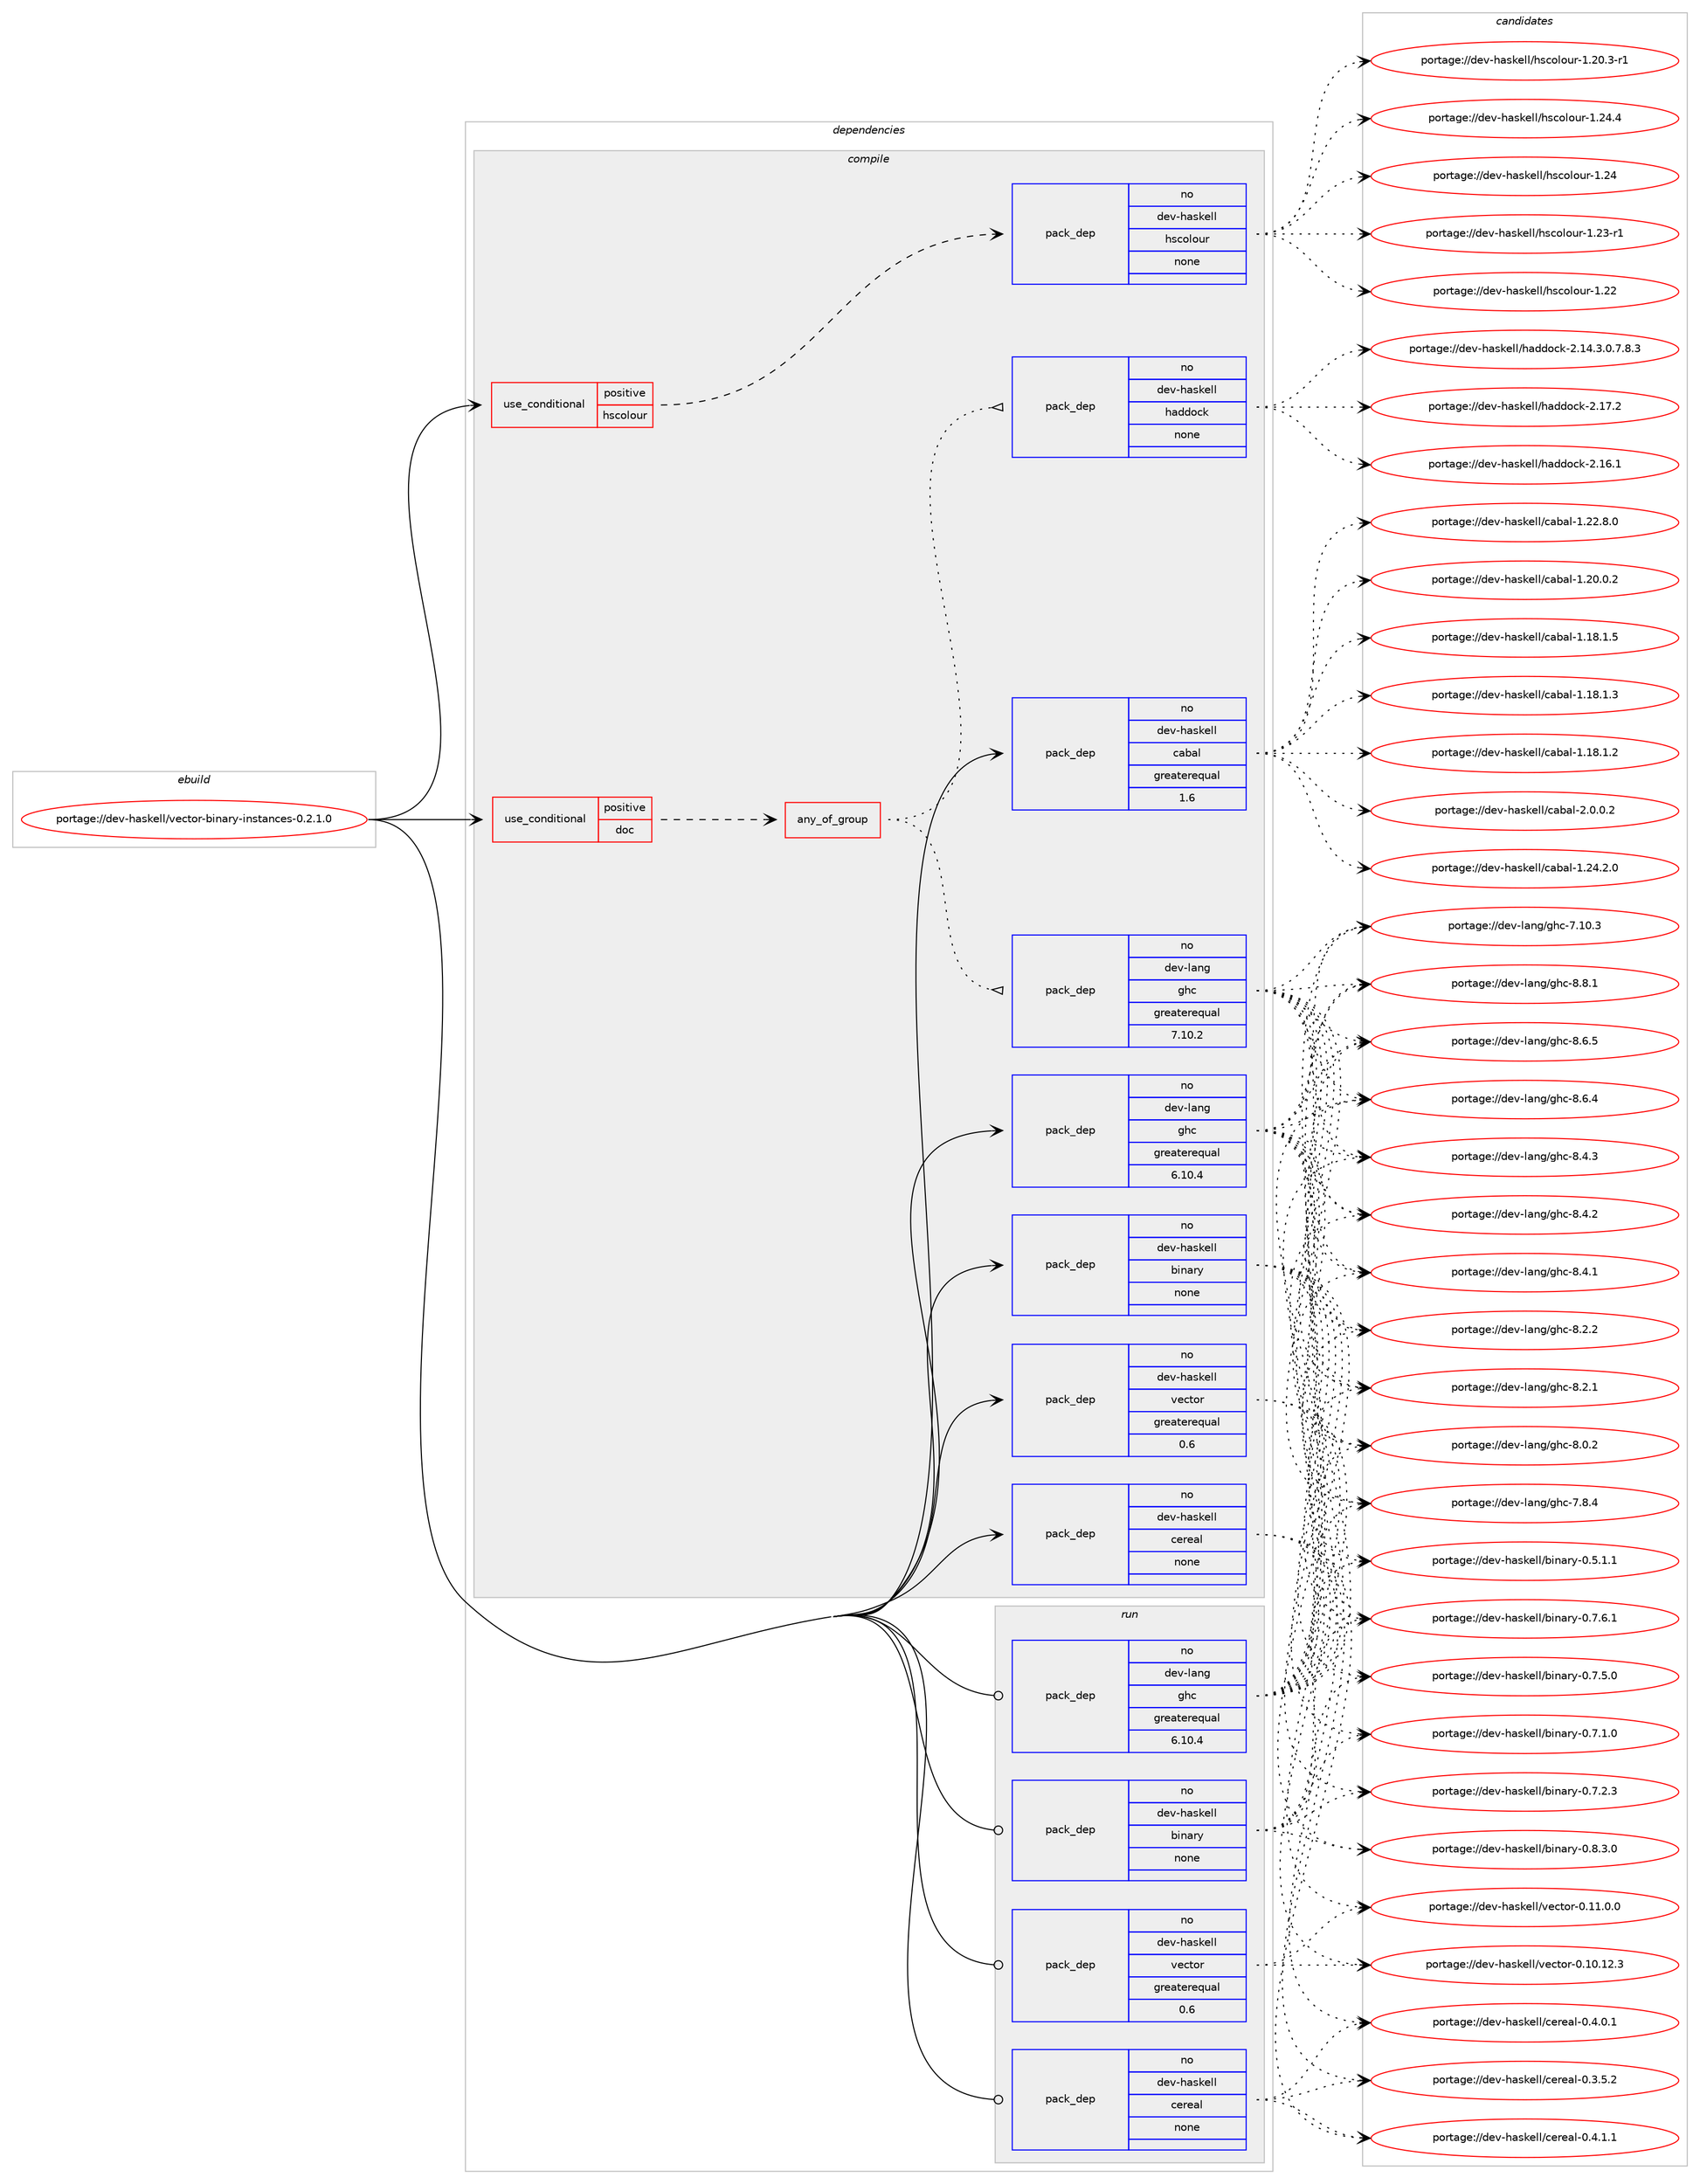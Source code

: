 digraph prolog {

# *************
# Graph options
# *************

newrank=true;
concentrate=true;
compound=true;
graph [rankdir=LR,fontname=Helvetica,fontsize=10,ranksep=1.5];#, ranksep=2.5, nodesep=0.2];
edge  [arrowhead=vee];
node  [fontname=Helvetica,fontsize=10];

# **********
# The ebuild
# **********

subgraph cluster_leftcol {
color=gray;
label=<<i>ebuild</i>>;
id [label="portage://dev-haskell/vector-binary-instances-0.2.1.0", color=red, width=4, href="../dev-haskell/vector-binary-instances-0.2.1.0.svg"];
}

# ****************
# The dependencies
# ****************

subgraph cluster_midcol {
color=gray;
label=<<i>dependencies</i>>;
subgraph cluster_compile {
fillcolor="#eeeeee";
style=filled;
label=<<i>compile</i>>;
subgraph cond131118 {
dependency540132 [label=<<TABLE BORDER="0" CELLBORDER="1" CELLSPACING="0" CELLPADDING="4"><TR><TD ROWSPAN="3" CELLPADDING="10">use_conditional</TD></TR><TR><TD>positive</TD></TR><TR><TD>doc</TD></TR></TABLE>>, shape=none, color=red];
subgraph any5523 {
dependency540133 [label=<<TABLE BORDER="0" CELLBORDER="1" CELLSPACING="0" CELLPADDING="4"><TR><TD CELLPADDING="10">any_of_group</TD></TR></TABLE>>, shape=none, color=red];subgraph pack403254 {
dependency540134 [label=<<TABLE BORDER="0" CELLBORDER="1" CELLSPACING="0" CELLPADDING="4" WIDTH="220"><TR><TD ROWSPAN="6" CELLPADDING="30">pack_dep</TD></TR><TR><TD WIDTH="110">no</TD></TR><TR><TD>dev-haskell</TD></TR><TR><TD>haddock</TD></TR><TR><TD>none</TD></TR><TR><TD></TD></TR></TABLE>>, shape=none, color=blue];
}
dependency540133:e -> dependency540134:w [weight=20,style="dotted",arrowhead="oinv"];
subgraph pack403255 {
dependency540135 [label=<<TABLE BORDER="0" CELLBORDER="1" CELLSPACING="0" CELLPADDING="4" WIDTH="220"><TR><TD ROWSPAN="6" CELLPADDING="30">pack_dep</TD></TR><TR><TD WIDTH="110">no</TD></TR><TR><TD>dev-lang</TD></TR><TR><TD>ghc</TD></TR><TR><TD>greaterequal</TD></TR><TR><TD>7.10.2</TD></TR></TABLE>>, shape=none, color=blue];
}
dependency540133:e -> dependency540135:w [weight=20,style="dotted",arrowhead="oinv"];
}
dependency540132:e -> dependency540133:w [weight=20,style="dashed",arrowhead="vee"];
}
id:e -> dependency540132:w [weight=20,style="solid",arrowhead="vee"];
subgraph cond131119 {
dependency540136 [label=<<TABLE BORDER="0" CELLBORDER="1" CELLSPACING="0" CELLPADDING="4"><TR><TD ROWSPAN="3" CELLPADDING="10">use_conditional</TD></TR><TR><TD>positive</TD></TR><TR><TD>hscolour</TD></TR></TABLE>>, shape=none, color=red];
subgraph pack403256 {
dependency540137 [label=<<TABLE BORDER="0" CELLBORDER="1" CELLSPACING="0" CELLPADDING="4" WIDTH="220"><TR><TD ROWSPAN="6" CELLPADDING="30">pack_dep</TD></TR><TR><TD WIDTH="110">no</TD></TR><TR><TD>dev-haskell</TD></TR><TR><TD>hscolour</TD></TR><TR><TD>none</TD></TR><TR><TD></TD></TR></TABLE>>, shape=none, color=blue];
}
dependency540136:e -> dependency540137:w [weight=20,style="dashed",arrowhead="vee"];
}
id:e -> dependency540136:w [weight=20,style="solid",arrowhead="vee"];
subgraph pack403257 {
dependency540138 [label=<<TABLE BORDER="0" CELLBORDER="1" CELLSPACING="0" CELLPADDING="4" WIDTH="220"><TR><TD ROWSPAN="6" CELLPADDING="30">pack_dep</TD></TR><TR><TD WIDTH="110">no</TD></TR><TR><TD>dev-haskell</TD></TR><TR><TD>binary</TD></TR><TR><TD>none</TD></TR><TR><TD></TD></TR></TABLE>>, shape=none, color=blue];
}
id:e -> dependency540138:w [weight=20,style="solid",arrowhead="vee"];
subgraph pack403258 {
dependency540139 [label=<<TABLE BORDER="0" CELLBORDER="1" CELLSPACING="0" CELLPADDING="4" WIDTH="220"><TR><TD ROWSPAN="6" CELLPADDING="30">pack_dep</TD></TR><TR><TD WIDTH="110">no</TD></TR><TR><TD>dev-haskell</TD></TR><TR><TD>cabal</TD></TR><TR><TD>greaterequal</TD></TR><TR><TD>1.6</TD></TR></TABLE>>, shape=none, color=blue];
}
id:e -> dependency540139:w [weight=20,style="solid",arrowhead="vee"];
subgraph pack403259 {
dependency540140 [label=<<TABLE BORDER="0" CELLBORDER="1" CELLSPACING="0" CELLPADDING="4" WIDTH="220"><TR><TD ROWSPAN="6" CELLPADDING="30">pack_dep</TD></TR><TR><TD WIDTH="110">no</TD></TR><TR><TD>dev-haskell</TD></TR><TR><TD>cereal</TD></TR><TR><TD>none</TD></TR><TR><TD></TD></TR></TABLE>>, shape=none, color=blue];
}
id:e -> dependency540140:w [weight=20,style="solid",arrowhead="vee"];
subgraph pack403260 {
dependency540141 [label=<<TABLE BORDER="0" CELLBORDER="1" CELLSPACING="0" CELLPADDING="4" WIDTH="220"><TR><TD ROWSPAN="6" CELLPADDING="30">pack_dep</TD></TR><TR><TD WIDTH="110">no</TD></TR><TR><TD>dev-haskell</TD></TR><TR><TD>vector</TD></TR><TR><TD>greaterequal</TD></TR><TR><TD>0.6</TD></TR></TABLE>>, shape=none, color=blue];
}
id:e -> dependency540141:w [weight=20,style="solid",arrowhead="vee"];
subgraph pack403261 {
dependency540142 [label=<<TABLE BORDER="0" CELLBORDER="1" CELLSPACING="0" CELLPADDING="4" WIDTH="220"><TR><TD ROWSPAN="6" CELLPADDING="30">pack_dep</TD></TR><TR><TD WIDTH="110">no</TD></TR><TR><TD>dev-lang</TD></TR><TR><TD>ghc</TD></TR><TR><TD>greaterequal</TD></TR><TR><TD>6.10.4</TD></TR></TABLE>>, shape=none, color=blue];
}
id:e -> dependency540142:w [weight=20,style="solid",arrowhead="vee"];
}
subgraph cluster_compileandrun {
fillcolor="#eeeeee";
style=filled;
label=<<i>compile and run</i>>;
}
subgraph cluster_run {
fillcolor="#eeeeee";
style=filled;
label=<<i>run</i>>;
subgraph pack403262 {
dependency540143 [label=<<TABLE BORDER="0" CELLBORDER="1" CELLSPACING="0" CELLPADDING="4" WIDTH="220"><TR><TD ROWSPAN="6" CELLPADDING="30">pack_dep</TD></TR><TR><TD WIDTH="110">no</TD></TR><TR><TD>dev-haskell</TD></TR><TR><TD>binary</TD></TR><TR><TD>none</TD></TR><TR><TD></TD></TR></TABLE>>, shape=none, color=blue];
}
id:e -> dependency540143:w [weight=20,style="solid",arrowhead="odot"];
subgraph pack403263 {
dependency540144 [label=<<TABLE BORDER="0" CELLBORDER="1" CELLSPACING="0" CELLPADDING="4" WIDTH="220"><TR><TD ROWSPAN="6" CELLPADDING="30">pack_dep</TD></TR><TR><TD WIDTH="110">no</TD></TR><TR><TD>dev-haskell</TD></TR><TR><TD>cereal</TD></TR><TR><TD>none</TD></TR><TR><TD></TD></TR></TABLE>>, shape=none, color=blue];
}
id:e -> dependency540144:w [weight=20,style="solid",arrowhead="odot"];
subgraph pack403264 {
dependency540145 [label=<<TABLE BORDER="0" CELLBORDER="1" CELLSPACING="0" CELLPADDING="4" WIDTH="220"><TR><TD ROWSPAN="6" CELLPADDING="30">pack_dep</TD></TR><TR><TD WIDTH="110">no</TD></TR><TR><TD>dev-haskell</TD></TR><TR><TD>vector</TD></TR><TR><TD>greaterequal</TD></TR><TR><TD>0.6</TD></TR></TABLE>>, shape=none, color=blue];
}
id:e -> dependency540145:w [weight=20,style="solid",arrowhead="odot"];
subgraph pack403265 {
dependency540146 [label=<<TABLE BORDER="0" CELLBORDER="1" CELLSPACING="0" CELLPADDING="4" WIDTH="220"><TR><TD ROWSPAN="6" CELLPADDING="30">pack_dep</TD></TR><TR><TD WIDTH="110">no</TD></TR><TR><TD>dev-lang</TD></TR><TR><TD>ghc</TD></TR><TR><TD>greaterequal</TD></TR><TR><TD>6.10.4</TD></TR></TABLE>>, shape=none, color=blue];
}
id:e -> dependency540146:w [weight=20,style="solid",arrowhead="odot"];
}
}

# **************
# The candidates
# **************

subgraph cluster_choices {
rank=same;
color=gray;
label=<<i>candidates</i>>;

subgraph choice403254 {
color=black;
nodesep=1;
choice100101118451049711510710110810847104971001001119910745504649554650 [label="portage://dev-haskell/haddock-2.17.2", color=red, width=4,href="../dev-haskell/haddock-2.17.2.svg"];
choice100101118451049711510710110810847104971001001119910745504649544649 [label="portage://dev-haskell/haddock-2.16.1", color=red, width=4,href="../dev-haskell/haddock-2.16.1.svg"];
choice1001011184510497115107101108108471049710010011199107455046495246514648465546564651 [label="portage://dev-haskell/haddock-2.14.3.0.7.8.3", color=red, width=4,href="../dev-haskell/haddock-2.14.3.0.7.8.3.svg"];
dependency540134:e -> choice100101118451049711510710110810847104971001001119910745504649554650:w [style=dotted,weight="100"];
dependency540134:e -> choice100101118451049711510710110810847104971001001119910745504649544649:w [style=dotted,weight="100"];
dependency540134:e -> choice1001011184510497115107101108108471049710010011199107455046495246514648465546564651:w [style=dotted,weight="100"];
}
subgraph choice403255 {
color=black;
nodesep=1;
choice10010111845108971101034710310499455646564649 [label="portage://dev-lang/ghc-8.8.1", color=red, width=4,href="../dev-lang/ghc-8.8.1.svg"];
choice10010111845108971101034710310499455646544653 [label="portage://dev-lang/ghc-8.6.5", color=red, width=4,href="../dev-lang/ghc-8.6.5.svg"];
choice10010111845108971101034710310499455646544652 [label="portage://dev-lang/ghc-8.6.4", color=red, width=4,href="../dev-lang/ghc-8.6.4.svg"];
choice10010111845108971101034710310499455646524651 [label="portage://dev-lang/ghc-8.4.3", color=red, width=4,href="../dev-lang/ghc-8.4.3.svg"];
choice10010111845108971101034710310499455646524650 [label="portage://dev-lang/ghc-8.4.2", color=red, width=4,href="../dev-lang/ghc-8.4.2.svg"];
choice10010111845108971101034710310499455646524649 [label="portage://dev-lang/ghc-8.4.1", color=red, width=4,href="../dev-lang/ghc-8.4.1.svg"];
choice10010111845108971101034710310499455646504650 [label="portage://dev-lang/ghc-8.2.2", color=red, width=4,href="../dev-lang/ghc-8.2.2.svg"];
choice10010111845108971101034710310499455646504649 [label="portage://dev-lang/ghc-8.2.1", color=red, width=4,href="../dev-lang/ghc-8.2.1.svg"];
choice10010111845108971101034710310499455646484650 [label="portage://dev-lang/ghc-8.0.2", color=red, width=4,href="../dev-lang/ghc-8.0.2.svg"];
choice10010111845108971101034710310499455546564652 [label="portage://dev-lang/ghc-7.8.4", color=red, width=4,href="../dev-lang/ghc-7.8.4.svg"];
choice1001011184510897110103471031049945554649484651 [label="portage://dev-lang/ghc-7.10.3", color=red, width=4,href="../dev-lang/ghc-7.10.3.svg"];
dependency540135:e -> choice10010111845108971101034710310499455646564649:w [style=dotted,weight="100"];
dependency540135:e -> choice10010111845108971101034710310499455646544653:w [style=dotted,weight="100"];
dependency540135:e -> choice10010111845108971101034710310499455646544652:w [style=dotted,weight="100"];
dependency540135:e -> choice10010111845108971101034710310499455646524651:w [style=dotted,weight="100"];
dependency540135:e -> choice10010111845108971101034710310499455646524650:w [style=dotted,weight="100"];
dependency540135:e -> choice10010111845108971101034710310499455646524649:w [style=dotted,weight="100"];
dependency540135:e -> choice10010111845108971101034710310499455646504650:w [style=dotted,weight="100"];
dependency540135:e -> choice10010111845108971101034710310499455646504649:w [style=dotted,weight="100"];
dependency540135:e -> choice10010111845108971101034710310499455646484650:w [style=dotted,weight="100"];
dependency540135:e -> choice10010111845108971101034710310499455546564652:w [style=dotted,weight="100"];
dependency540135:e -> choice1001011184510897110103471031049945554649484651:w [style=dotted,weight="100"];
}
subgraph choice403256 {
color=black;
nodesep=1;
choice1001011184510497115107101108108471041159911110811111711445494650524652 [label="portage://dev-haskell/hscolour-1.24.4", color=red, width=4,href="../dev-haskell/hscolour-1.24.4.svg"];
choice100101118451049711510710110810847104115991111081111171144549465052 [label="portage://dev-haskell/hscolour-1.24", color=red, width=4,href="../dev-haskell/hscolour-1.24.svg"];
choice1001011184510497115107101108108471041159911110811111711445494650514511449 [label="portage://dev-haskell/hscolour-1.23-r1", color=red, width=4,href="../dev-haskell/hscolour-1.23-r1.svg"];
choice100101118451049711510710110810847104115991111081111171144549465050 [label="portage://dev-haskell/hscolour-1.22", color=red, width=4,href="../dev-haskell/hscolour-1.22.svg"];
choice10010111845104971151071011081084710411599111108111117114454946504846514511449 [label="portage://dev-haskell/hscolour-1.20.3-r1", color=red, width=4,href="../dev-haskell/hscolour-1.20.3-r1.svg"];
dependency540137:e -> choice1001011184510497115107101108108471041159911110811111711445494650524652:w [style=dotted,weight="100"];
dependency540137:e -> choice100101118451049711510710110810847104115991111081111171144549465052:w [style=dotted,weight="100"];
dependency540137:e -> choice1001011184510497115107101108108471041159911110811111711445494650514511449:w [style=dotted,weight="100"];
dependency540137:e -> choice100101118451049711510710110810847104115991111081111171144549465050:w [style=dotted,weight="100"];
dependency540137:e -> choice10010111845104971151071011081084710411599111108111117114454946504846514511449:w [style=dotted,weight="100"];
}
subgraph choice403257 {
color=black;
nodesep=1;
choice10010111845104971151071011081084798105110971141214548465646514648 [label="portage://dev-haskell/binary-0.8.3.0", color=red, width=4,href="../dev-haskell/binary-0.8.3.0.svg"];
choice10010111845104971151071011081084798105110971141214548465546544649 [label="portage://dev-haskell/binary-0.7.6.1", color=red, width=4,href="../dev-haskell/binary-0.7.6.1.svg"];
choice10010111845104971151071011081084798105110971141214548465546534648 [label="portage://dev-haskell/binary-0.7.5.0", color=red, width=4,href="../dev-haskell/binary-0.7.5.0.svg"];
choice10010111845104971151071011081084798105110971141214548465546504651 [label="portage://dev-haskell/binary-0.7.2.3", color=red, width=4,href="../dev-haskell/binary-0.7.2.3.svg"];
choice10010111845104971151071011081084798105110971141214548465546494648 [label="portage://dev-haskell/binary-0.7.1.0", color=red, width=4,href="../dev-haskell/binary-0.7.1.0.svg"];
choice10010111845104971151071011081084798105110971141214548465346494649 [label="portage://dev-haskell/binary-0.5.1.1", color=red, width=4,href="../dev-haskell/binary-0.5.1.1.svg"];
dependency540138:e -> choice10010111845104971151071011081084798105110971141214548465646514648:w [style=dotted,weight="100"];
dependency540138:e -> choice10010111845104971151071011081084798105110971141214548465546544649:w [style=dotted,weight="100"];
dependency540138:e -> choice10010111845104971151071011081084798105110971141214548465546534648:w [style=dotted,weight="100"];
dependency540138:e -> choice10010111845104971151071011081084798105110971141214548465546504651:w [style=dotted,weight="100"];
dependency540138:e -> choice10010111845104971151071011081084798105110971141214548465546494648:w [style=dotted,weight="100"];
dependency540138:e -> choice10010111845104971151071011081084798105110971141214548465346494649:w [style=dotted,weight="100"];
}
subgraph choice403258 {
color=black;
nodesep=1;
choice100101118451049711510710110810847999798971084550464846484650 [label="portage://dev-haskell/cabal-2.0.0.2", color=red, width=4,href="../dev-haskell/cabal-2.0.0.2.svg"];
choice10010111845104971151071011081084799979897108454946505246504648 [label="portage://dev-haskell/cabal-1.24.2.0", color=red, width=4,href="../dev-haskell/cabal-1.24.2.0.svg"];
choice10010111845104971151071011081084799979897108454946505046564648 [label="portage://dev-haskell/cabal-1.22.8.0", color=red, width=4,href="../dev-haskell/cabal-1.22.8.0.svg"];
choice10010111845104971151071011081084799979897108454946504846484650 [label="portage://dev-haskell/cabal-1.20.0.2", color=red, width=4,href="../dev-haskell/cabal-1.20.0.2.svg"];
choice10010111845104971151071011081084799979897108454946495646494653 [label="portage://dev-haskell/cabal-1.18.1.5", color=red, width=4,href="../dev-haskell/cabal-1.18.1.5.svg"];
choice10010111845104971151071011081084799979897108454946495646494651 [label="portage://dev-haskell/cabal-1.18.1.3", color=red, width=4,href="../dev-haskell/cabal-1.18.1.3.svg"];
choice10010111845104971151071011081084799979897108454946495646494650 [label="portage://dev-haskell/cabal-1.18.1.2", color=red, width=4,href="../dev-haskell/cabal-1.18.1.2.svg"];
dependency540139:e -> choice100101118451049711510710110810847999798971084550464846484650:w [style=dotted,weight="100"];
dependency540139:e -> choice10010111845104971151071011081084799979897108454946505246504648:w [style=dotted,weight="100"];
dependency540139:e -> choice10010111845104971151071011081084799979897108454946505046564648:w [style=dotted,weight="100"];
dependency540139:e -> choice10010111845104971151071011081084799979897108454946504846484650:w [style=dotted,weight="100"];
dependency540139:e -> choice10010111845104971151071011081084799979897108454946495646494653:w [style=dotted,weight="100"];
dependency540139:e -> choice10010111845104971151071011081084799979897108454946495646494651:w [style=dotted,weight="100"];
dependency540139:e -> choice10010111845104971151071011081084799979897108454946495646494650:w [style=dotted,weight="100"];
}
subgraph choice403259 {
color=black;
nodesep=1;
choice10010111845104971151071011081084799101114101971084548465246494649 [label="portage://dev-haskell/cereal-0.4.1.1", color=red, width=4,href="../dev-haskell/cereal-0.4.1.1.svg"];
choice10010111845104971151071011081084799101114101971084548465246484649 [label="portage://dev-haskell/cereal-0.4.0.1", color=red, width=4,href="../dev-haskell/cereal-0.4.0.1.svg"];
choice10010111845104971151071011081084799101114101971084548465146534650 [label="portage://dev-haskell/cereal-0.3.5.2", color=red, width=4,href="../dev-haskell/cereal-0.3.5.2.svg"];
dependency540140:e -> choice10010111845104971151071011081084799101114101971084548465246494649:w [style=dotted,weight="100"];
dependency540140:e -> choice10010111845104971151071011081084799101114101971084548465246484649:w [style=dotted,weight="100"];
dependency540140:e -> choice10010111845104971151071011081084799101114101971084548465146534650:w [style=dotted,weight="100"];
}
subgraph choice403260 {
color=black;
nodesep=1;
choice10010111845104971151071011081084711810199116111114454846494946484648 [label="portage://dev-haskell/vector-0.11.0.0", color=red, width=4,href="../dev-haskell/vector-0.11.0.0.svg"];
choice1001011184510497115107101108108471181019911611111445484649484649504651 [label="portage://dev-haskell/vector-0.10.12.3", color=red, width=4,href="../dev-haskell/vector-0.10.12.3.svg"];
dependency540141:e -> choice10010111845104971151071011081084711810199116111114454846494946484648:w [style=dotted,weight="100"];
dependency540141:e -> choice1001011184510497115107101108108471181019911611111445484649484649504651:w [style=dotted,weight="100"];
}
subgraph choice403261 {
color=black;
nodesep=1;
choice10010111845108971101034710310499455646564649 [label="portage://dev-lang/ghc-8.8.1", color=red, width=4,href="../dev-lang/ghc-8.8.1.svg"];
choice10010111845108971101034710310499455646544653 [label="portage://dev-lang/ghc-8.6.5", color=red, width=4,href="../dev-lang/ghc-8.6.5.svg"];
choice10010111845108971101034710310499455646544652 [label="portage://dev-lang/ghc-8.6.4", color=red, width=4,href="../dev-lang/ghc-8.6.4.svg"];
choice10010111845108971101034710310499455646524651 [label="portage://dev-lang/ghc-8.4.3", color=red, width=4,href="../dev-lang/ghc-8.4.3.svg"];
choice10010111845108971101034710310499455646524650 [label="portage://dev-lang/ghc-8.4.2", color=red, width=4,href="../dev-lang/ghc-8.4.2.svg"];
choice10010111845108971101034710310499455646524649 [label="portage://dev-lang/ghc-8.4.1", color=red, width=4,href="../dev-lang/ghc-8.4.1.svg"];
choice10010111845108971101034710310499455646504650 [label="portage://dev-lang/ghc-8.2.2", color=red, width=4,href="../dev-lang/ghc-8.2.2.svg"];
choice10010111845108971101034710310499455646504649 [label="portage://dev-lang/ghc-8.2.1", color=red, width=4,href="../dev-lang/ghc-8.2.1.svg"];
choice10010111845108971101034710310499455646484650 [label="portage://dev-lang/ghc-8.0.2", color=red, width=4,href="../dev-lang/ghc-8.0.2.svg"];
choice10010111845108971101034710310499455546564652 [label="portage://dev-lang/ghc-7.8.4", color=red, width=4,href="../dev-lang/ghc-7.8.4.svg"];
choice1001011184510897110103471031049945554649484651 [label="portage://dev-lang/ghc-7.10.3", color=red, width=4,href="../dev-lang/ghc-7.10.3.svg"];
dependency540142:e -> choice10010111845108971101034710310499455646564649:w [style=dotted,weight="100"];
dependency540142:e -> choice10010111845108971101034710310499455646544653:w [style=dotted,weight="100"];
dependency540142:e -> choice10010111845108971101034710310499455646544652:w [style=dotted,weight="100"];
dependency540142:e -> choice10010111845108971101034710310499455646524651:w [style=dotted,weight="100"];
dependency540142:e -> choice10010111845108971101034710310499455646524650:w [style=dotted,weight="100"];
dependency540142:e -> choice10010111845108971101034710310499455646524649:w [style=dotted,weight="100"];
dependency540142:e -> choice10010111845108971101034710310499455646504650:w [style=dotted,weight="100"];
dependency540142:e -> choice10010111845108971101034710310499455646504649:w [style=dotted,weight="100"];
dependency540142:e -> choice10010111845108971101034710310499455646484650:w [style=dotted,weight="100"];
dependency540142:e -> choice10010111845108971101034710310499455546564652:w [style=dotted,weight="100"];
dependency540142:e -> choice1001011184510897110103471031049945554649484651:w [style=dotted,weight="100"];
}
subgraph choice403262 {
color=black;
nodesep=1;
choice10010111845104971151071011081084798105110971141214548465646514648 [label="portage://dev-haskell/binary-0.8.3.0", color=red, width=4,href="../dev-haskell/binary-0.8.3.0.svg"];
choice10010111845104971151071011081084798105110971141214548465546544649 [label="portage://dev-haskell/binary-0.7.6.1", color=red, width=4,href="../dev-haskell/binary-0.7.6.1.svg"];
choice10010111845104971151071011081084798105110971141214548465546534648 [label="portage://dev-haskell/binary-0.7.5.0", color=red, width=4,href="../dev-haskell/binary-0.7.5.0.svg"];
choice10010111845104971151071011081084798105110971141214548465546504651 [label="portage://dev-haskell/binary-0.7.2.3", color=red, width=4,href="../dev-haskell/binary-0.7.2.3.svg"];
choice10010111845104971151071011081084798105110971141214548465546494648 [label="portage://dev-haskell/binary-0.7.1.0", color=red, width=4,href="../dev-haskell/binary-0.7.1.0.svg"];
choice10010111845104971151071011081084798105110971141214548465346494649 [label="portage://dev-haskell/binary-0.5.1.1", color=red, width=4,href="../dev-haskell/binary-0.5.1.1.svg"];
dependency540143:e -> choice10010111845104971151071011081084798105110971141214548465646514648:w [style=dotted,weight="100"];
dependency540143:e -> choice10010111845104971151071011081084798105110971141214548465546544649:w [style=dotted,weight="100"];
dependency540143:e -> choice10010111845104971151071011081084798105110971141214548465546534648:w [style=dotted,weight="100"];
dependency540143:e -> choice10010111845104971151071011081084798105110971141214548465546504651:w [style=dotted,weight="100"];
dependency540143:e -> choice10010111845104971151071011081084798105110971141214548465546494648:w [style=dotted,weight="100"];
dependency540143:e -> choice10010111845104971151071011081084798105110971141214548465346494649:w [style=dotted,weight="100"];
}
subgraph choice403263 {
color=black;
nodesep=1;
choice10010111845104971151071011081084799101114101971084548465246494649 [label="portage://dev-haskell/cereal-0.4.1.1", color=red, width=4,href="../dev-haskell/cereal-0.4.1.1.svg"];
choice10010111845104971151071011081084799101114101971084548465246484649 [label="portage://dev-haskell/cereal-0.4.0.1", color=red, width=4,href="../dev-haskell/cereal-0.4.0.1.svg"];
choice10010111845104971151071011081084799101114101971084548465146534650 [label="portage://dev-haskell/cereal-0.3.5.2", color=red, width=4,href="../dev-haskell/cereal-0.3.5.2.svg"];
dependency540144:e -> choice10010111845104971151071011081084799101114101971084548465246494649:w [style=dotted,weight="100"];
dependency540144:e -> choice10010111845104971151071011081084799101114101971084548465246484649:w [style=dotted,weight="100"];
dependency540144:e -> choice10010111845104971151071011081084799101114101971084548465146534650:w [style=dotted,weight="100"];
}
subgraph choice403264 {
color=black;
nodesep=1;
choice10010111845104971151071011081084711810199116111114454846494946484648 [label="portage://dev-haskell/vector-0.11.0.0", color=red, width=4,href="../dev-haskell/vector-0.11.0.0.svg"];
choice1001011184510497115107101108108471181019911611111445484649484649504651 [label="portage://dev-haskell/vector-0.10.12.3", color=red, width=4,href="../dev-haskell/vector-0.10.12.3.svg"];
dependency540145:e -> choice10010111845104971151071011081084711810199116111114454846494946484648:w [style=dotted,weight="100"];
dependency540145:e -> choice1001011184510497115107101108108471181019911611111445484649484649504651:w [style=dotted,weight="100"];
}
subgraph choice403265 {
color=black;
nodesep=1;
choice10010111845108971101034710310499455646564649 [label="portage://dev-lang/ghc-8.8.1", color=red, width=4,href="../dev-lang/ghc-8.8.1.svg"];
choice10010111845108971101034710310499455646544653 [label="portage://dev-lang/ghc-8.6.5", color=red, width=4,href="../dev-lang/ghc-8.6.5.svg"];
choice10010111845108971101034710310499455646544652 [label="portage://dev-lang/ghc-8.6.4", color=red, width=4,href="../dev-lang/ghc-8.6.4.svg"];
choice10010111845108971101034710310499455646524651 [label="portage://dev-lang/ghc-8.4.3", color=red, width=4,href="../dev-lang/ghc-8.4.3.svg"];
choice10010111845108971101034710310499455646524650 [label="portage://dev-lang/ghc-8.4.2", color=red, width=4,href="../dev-lang/ghc-8.4.2.svg"];
choice10010111845108971101034710310499455646524649 [label="portage://dev-lang/ghc-8.4.1", color=red, width=4,href="../dev-lang/ghc-8.4.1.svg"];
choice10010111845108971101034710310499455646504650 [label="portage://dev-lang/ghc-8.2.2", color=red, width=4,href="../dev-lang/ghc-8.2.2.svg"];
choice10010111845108971101034710310499455646504649 [label="portage://dev-lang/ghc-8.2.1", color=red, width=4,href="../dev-lang/ghc-8.2.1.svg"];
choice10010111845108971101034710310499455646484650 [label="portage://dev-lang/ghc-8.0.2", color=red, width=4,href="../dev-lang/ghc-8.0.2.svg"];
choice10010111845108971101034710310499455546564652 [label="portage://dev-lang/ghc-7.8.4", color=red, width=4,href="../dev-lang/ghc-7.8.4.svg"];
choice1001011184510897110103471031049945554649484651 [label="portage://dev-lang/ghc-7.10.3", color=red, width=4,href="../dev-lang/ghc-7.10.3.svg"];
dependency540146:e -> choice10010111845108971101034710310499455646564649:w [style=dotted,weight="100"];
dependency540146:e -> choice10010111845108971101034710310499455646544653:w [style=dotted,weight="100"];
dependency540146:e -> choice10010111845108971101034710310499455646544652:w [style=dotted,weight="100"];
dependency540146:e -> choice10010111845108971101034710310499455646524651:w [style=dotted,weight="100"];
dependency540146:e -> choice10010111845108971101034710310499455646524650:w [style=dotted,weight="100"];
dependency540146:e -> choice10010111845108971101034710310499455646524649:w [style=dotted,weight="100"];
dependency540146:e -> choice10010111845108971101034710310499455646504650:w [style=dotted,weight="100"];
dependency540146:e -> choice10010111845108971101034710310499455646504649:w [style=dotted,weight="100"];
dependency540146:e -> choice10010111845108971101034710310499455646484650:w [style=dotted,weight="100"];
dependency540146:e -> choice10010111845108971101034710310499455546564652:w [style=dotted,weight="100"];
dependency540146:e -> choice1001011184510897110103471031049945554649484651:w [style=dotted,weight="100"];
}
}

}
